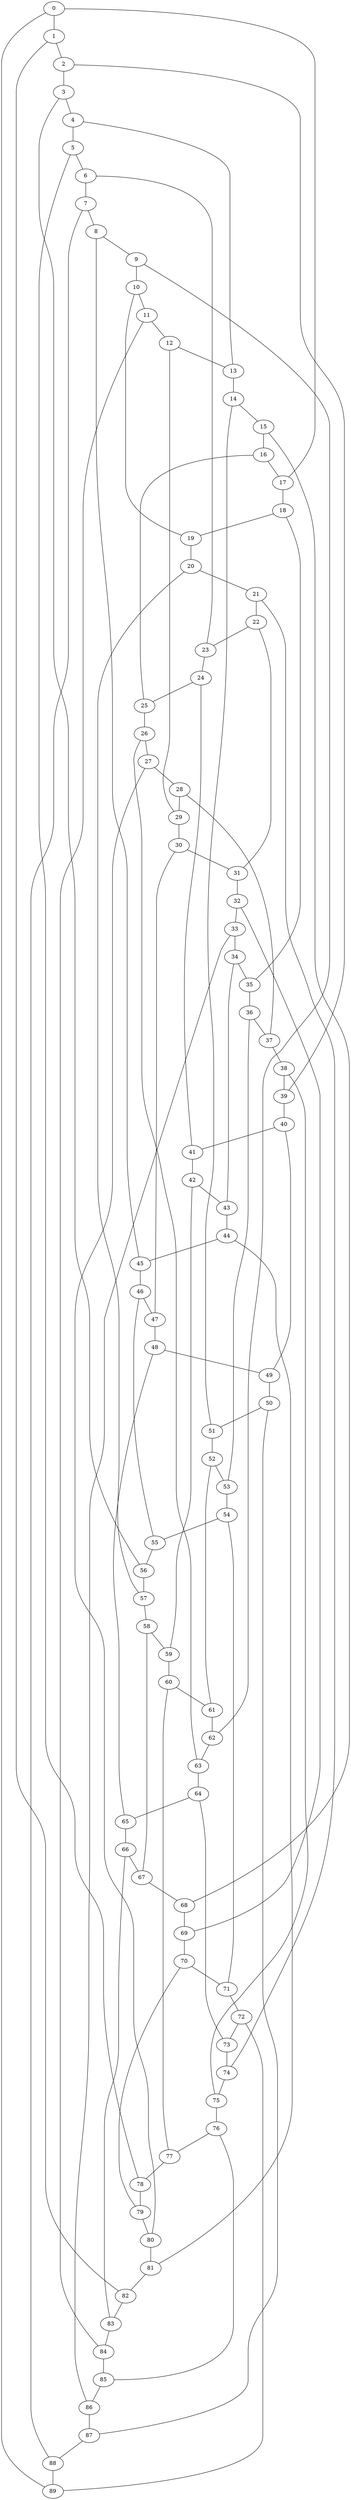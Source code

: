 graph g {0;1;2;3;4;5;6;7;8;9;10;11;12;13;14;15;16;17;18;19;20;21;22;23;24;25;26;27;28;29;30;31;32;33;34;35;36;37;38;39;40;41;42;43;44;45;46;47;48;49;50;51;52;53;54;55;56;57;58;59;60;61;62;63;64;65;66;67;68;69;70;71;72;73;74;75;76;77;78;79;80;81;82;83;84;85;86;87;88;89;0 -- 1;0 -- 17;0 -- 89;1 -- 2;1 -- 82;2 -- 3;2 -- 39;3 -- 4;3 -- 56;4 -- 5;4 -- 13;5 -- 6;5 -- 78;6 -- 7;6 -- 23;7 -- 8;7 -- 88;8 -- 9;8 -- 45;9 -- 10;9 -- 62;10 -- 11;10 -- 19;11 -- 12;11 -- 84;12 -- 13;12 -- 29;13 -- 14;14 -- 15;14 -- 51;15 -- 16;15 -- 68;16 -- 17;16 -- 25;17 -- 18;18 -- 19;18 -- 35;19 -- 20;20 -- 21;20 -- 57;21 -- 22;21 -- 74;22 -- 23;22 -- 31;23 -- 24;24 -- 25;24 -- 41;25 -- 26;26 -- 27;26 -- 63;27 -- 28;27 -- 80;28 -- 29;28 -- 37;29 -- 30;30 -- 31;30 -- 47;31 -- 32;32 -- 33;32 -- 69;33 -- 34;33 -- 86;34 -- 35;34 -- 43;35 -- 36;36 -- 37;36 -- 53;37 -- 38;38 -- 39;38 -- 75;39 -- 40;40 -- 41;40 -- 49;41 -- 42;42 -- 43;42 -- 59;43 -- 44;44 -- 45;44 -- 81;45 -- 46;46 -- 47;46 -- 55;47 -- 48;48 -- 49;48 -- 65;49 -- 50;50 -- 51;50 -- 87;51 -- 52;52 -- 53;52 -- 61;53 -- 54;54 -- 55;54 -- 71;55 -- 56;56 -- 57;57 -- 58;58 -- 59;58 -- 67;59 -- 60;60 -- 61;60 -- 77;61 -- 62;62 -- 63;63 -- 64;64 -- 65;64 -- 73;65 -- 66;66 -- 67;66 -- 83;67 -- 68;68 -- 69;69 -- 70;70 -- 71;70 -- 79;71 -- 72;72 -- 73;72 -- 89;73 -- 74;74 -- 75;75 -- 76;76 -- 77;76 -- 85;77 -- 78;78 -- 79;79 -- 80;80 -- 81;81 -- 82;82 -- 83;83 -- 84;84 -- 85;85 -- 86;86 -- 87;87 -- 88;88 -- 89;}